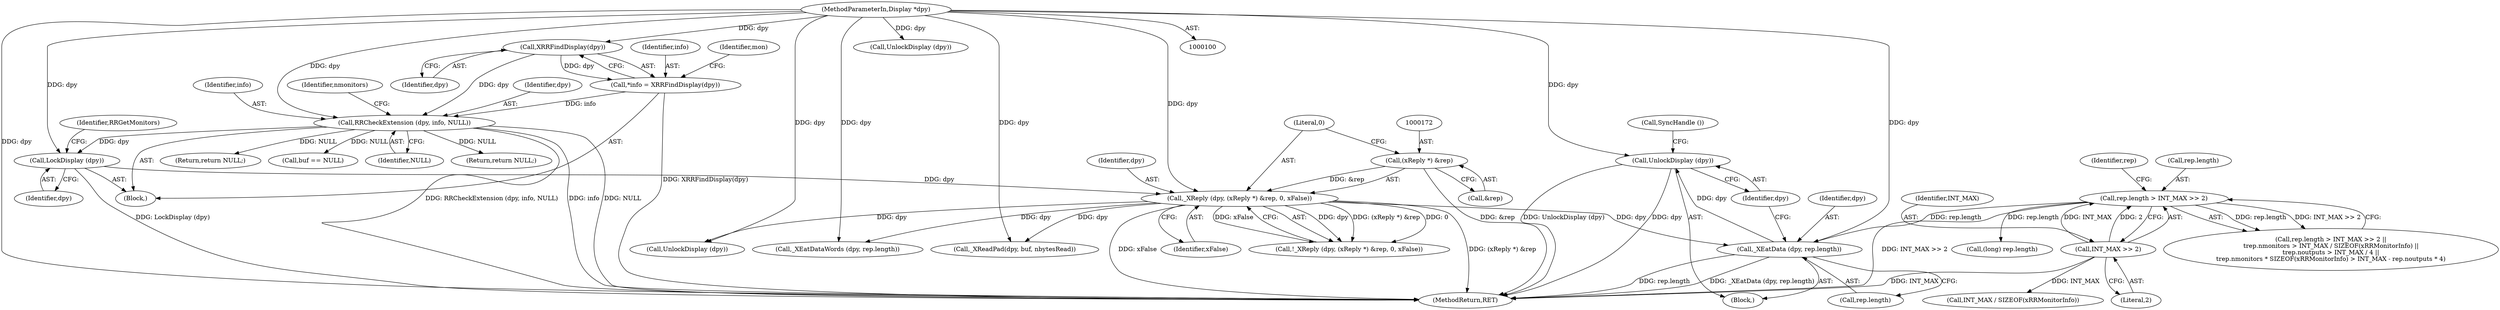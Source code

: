 digraph "0_libXrandr_a0df3e1c7728205e5c7650b2e6dce684139254a6@pointer" {
"1000231" [label="(Call,UnlockDisplay (dpy))"];
"1000226" [label="(Call,_XEatData (dpy, rep.length))"];
"1000169" [label="(Call,_XReply (dpy, (xReply *) &rep, 0, xFalse))"];
"1000138" [label="(Call,LockDisplay (dpy))"];
"1000129" [label="(Call,RRCheckExtension (dpy, info, NULL))"];
"1000109" [label="(Call,XRRFindDisplay(dpy))"];
"1000101" [label="(MethodParameterIn,Display *dpy)"];
"1000107" [label="(Call,*info = XRRFindDisplay(dpy))"];
"1000171" [label="(Call,(xReply *) &rep)"];
"1000187" [label="(Call,rep.length > INT_MAX >> 2)"];
"1000191" [label="(Call,INT_MAX >> 2)"];
"1000109" [label="(Call,XRRFindDisplay(dpy))"];
"1000169" [label="(Call,_XReply (dpy, (xReply *) &rep, 0, xFalse))"];
"1000193" [label="(Literal,2)"];
"1000186" [label="(Call,rep.length > INT_MAX >> 2 ||\n\trep.nmonitors > INT_MAX / SIZEOF(xRRMonitorInfo) ||\n\trep.noutputs > INT_MAX / 4 ||\n\trep.nmonitors * SIZEOF(xRRMonitorInfo) > INT_MAX - rep.noutputs * 4)"];
"1000197" [label="(Identifier,rep)"];
"1000232" [label="(Identifier,dpy)"];
"1000176" [label="(Identifier,xFalse)"];
"1000173" [label="(Call,&rep)"];
"1000178" [label="(Call,UnlockDisplay (dpy))"];
"1000191" [label="(Call,INT_MAX >> 2)"];
"1000239" [label="(Call,(long) rep.length)"];
"1000278" [label="(Call,buf == NULL)"];
"1000105" [label="(Block,)"];
"1000233" [label="(Call,SyncHandle ())"];
"1000130" [label="(Identifier,dpy)"];
"1000108" [label="(Identifier,info)"];
"1000463" [label="(MethodReturn,RET)"];
"1000225" [label="(Block,)"];
"1000138" [label="(Call,LockDisplay (dpy))"];
"1000175" [label="(Literal,0)"];
"1000126" [label="(Identifier,mon)"];
"1000192" [label="(Identifier,INT_MAX)"];
"1000101" [label="(MethodParameterIn,Display *dpy)"];
"1000131" [label="(Identifier,info)"];
"1000187" [label="(Call,rep.length > INT_MAX >> 2)"];
"1000132" [label="(Identifier,NULL)"];
"1000129" [label="(Call,RRCheckExtension (dpy, info, NULL))"];
"1000231" [label="(Call,UnlockDisplay (dpy))"];
"1000135" [label="(Identifier,nmonitors)"];
"1000139" [label="(Identifier,dpy)"];
"1000227" [label="(Identifier,dpy)"];
"1000294" [label="(Call,UnlockDisplay (dpy))"];
"1000199" [label="(Call,INT_MAX / SIZEOF(xRRMonitorInfo))"];
"1000228" [label="(Call,rep.length)"];
"1000170" [label="(Identifier,dpy)"];
"1000107" [label="(Call,*info = XRRFindDisplay(dpy))"];
"1000110" [label="(Identifier,dpy)"];
"1000234" [label="(Return,return NULL;)"];
"1000168" [label="(Call,!_XReply (dpy, (xReply *) &rep, 0, xFalse))"];
"1000188" [label="(Call,rep.length)"];
"1000289" [label="(Call,_XEatDataWords (dpy, rep.length))"];
"1000181" [label="(Return,return NULL;)"];
"1000299" [label="(Call,_XReadPad(dpy, buf, nbytesRead))"];
"1000141" [label="(Identifier,RRGetMonitors)"];
"1000226" [label="(Call,_XEatData (dpy, rep.length))"];
"1000171" [label="(Call,(xReply *) &rep)"];
"1000231" -> "1000225"  [label="AST: "];
"1000231" -> "1000232"  [label="CFG: "];
"1000232" -> "1000231"  [label="AST: "];
"1000233" -> "1000231"  [label="CFG: "];
"1000231" -> "1000463"  [label="DDG: UnlockDisplay (dpy)"];
"1000231" -> "1000463"  [label="DDG: dpy"];
"1000226" -> "1000231"  [label="DDG: dpy"];
"1000101" -> "1000231"  [label="DDG: dpy"];
"1000226" -> "1000225"  [label="AST: "];
"1000226" -> "1000228"  [label="CFG: "];
"1000227" -> "1000226"  [label="AST: "];
"1000228" -> "1000226"  [label="AST: "];
"1000232" -> "1000226"  [label="CFG: "];
"1000226" -> "1000463"  [label="DDG: _XEatData (dpy, rep.length)"];
"1000226" -> "1000463"  [label="DDG: rep.length"];
"1000169" -> "1000226"  [label="DDG: dpy"];
"1000101" -> "1000226"  [label="DDG: dpy"];
"1000187" -> "1000226"  [label="DDG: rep.length"];
"1000169" -> "1000168"  [label="AST: "];
"1000169" -> "1000176"  [label="CFG: "];
"1000170" -> "1000169"  [label="AST: "];
"1000171" -> "1000169"  [label="AST: "];
"1000175" -> "1000169"  [label="AST: "];
"1000176" -> "1000169"  [label="AST: "];
"1000168" -> "1000169"  [label="CFG: "];
"1000169" -> "1000463"  [label="DDG: xFalse"];
"1000169" -> "1000463"  [label="DDG: (xReply *) &rep"];
"1000169" -> "1000168"  [label="DDG: dpy"];
"1000169" -> "1000168"  [label="DDG: (xReply *) &rep"];
"1000169" -> "1000168"  [label="DDG: 0"];
"1000169" -> "1000168"  [label="DDG: xFalse"];
"1000138" -> "1000169"  [label="DDG: dpy"];
"1000101" -> "1000169"  [label="DDG: dpy"];
"1000171" -> "1000169"  [label="DDG: &rep"];
"1000169" -> "1000178"  [label="DDG: dpy"];
"1000169" -> "1000289"  [label="DDG: dpy"];
"1000169" -> "1000299"  [label="DDG: dpy"];
"1000138" -> "1000105"  [label="AST: "];
"1000138" -> "1000139"  [label="CFG: "];
"1000139" -> "1000138"  [label="AST: "];
"1000141" -> "1000138"  [label="CFG: "];
"1000138" -> "1000463"  [label="DDG: LockDisplay (dpy)"];
"1000129" -> "1000138"  [label="DDG: dpy"];
"1000101" -> "1000138"  [label="DDG: dpy"];
"1000129" -> "1000105"  [label="AST: "];
"1000129" -> "1000132"  [label="CFG: "];
"1000130" -> "1000129"  [label="AST: "];
"1000131" -> "1000129"  [label="AST: "];
"1000132" -> "1000129"  [label="AST: "];
"1000135" -> "1000129"  [label="CFG: "];
"1000129" -> "1000463"  [label="DDG: NULL"];
"1000129" -> "1000463"  [label="DDG: RRCheckExtension (dpy, info, NULL)"];
"1000129" -> "1000463"  [label="DDG: info"];
"1000109" -> "1000129"  [label="DDG: dpy"];
"1000101" -> "1000129"  [label="DDG: dpy"];
"1000107" -> "1000129"  [label="DDG: info"];
"1000129" -> "1000181"  [label="DDG: NULL"];
"1000129" -> "1000234"  [label="DDG: NULL"];
"1000129" -> "1000278"  [label="DDG: NULL"];
"1000109" -> "1000107"  [label="AST: "];
"1000109" -> "1000110"  [label="CFG: "];
"1000110" -> "1000109"  [label="AST: "];
"1000107" -> "1000109"  [label="CFG: "];
"1000109" -> "1000107"  [label="DDG: dpy"];
"1000101" -> "1000109"  [label="DDG: dpy"];
"1000101" -> "1000100"  [label="AST: "];
"1000101" -> "1000463"  [label="DDG: dpy"];
"1000101" -> "1000178"  [label="DDG: dpy"];
"1000101" -> "1000289"  [label="DDG: dpy"];
"1000101" -> "1000294"  [label="DDG: dpy"];
"1000101" -> "1000299"  [label="DDG: dpy"];
"1000107" -> "1000105"  [label="AST: "];
"1000108" -> "1000107"  [label="AST: "];
"1000126" -> "1000107"  [label="CFG: "];
"1000107" -> "1000463"  [label="DDG: XRRFindDisplay(dpy)"];
"1000171" -> "1000173"  [label="CFG: "];
"1000172" -> "1000171"  [label="AST: "];
"1000173" -> "1000171"  [label="AST: "];
"1000175" -> "1000171"  [label="CFG: "];
"1000171" -> "1000463"  [label="DDG: &rep"];
"1000187" -> "1000186"  [label="AST: "];
"1000187" -> "1000191"  [label="CFG: "];
"1000188" -> "1000187"  [label="AST: "];
"1000191" -> "1000187"  [label="AST: "];
"1000197" -> "1000187"  [label="CFG: "];
"1000186" -> "1000187"  [label="CFG: "];
"1000187" -> "1000463"  [label="DDG: INT_MAX >> 2"];
"1000187" -> "1000186"  [label="DDG: rep.length"];
"1000187" -> "1000186"  [label="DDG: INT_MAX >> 2"];
"1000191" -> "1000187"  [label="DDG: INT_MAX"];
"1000191" -> "1000187"  [label="DDG: 2"];
"1000187" -> "1000239"  [label="DDG: rep.length"];
"1000191" -> "1000193"  [label="CFG: "];
"1000192" -> "1000191"  [label="AST: "];
"1000193" -> "1000191"  [label="AST: "];
"1000191" -> "1000463"  [label="DDG: INT_MAX"];
"1000191" -> "1000199"  [label="DDG: INT_MAX"];
}
